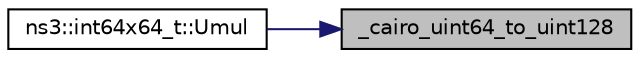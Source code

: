 digraph "_cairo_uint64_to_uint128"
{
 // LATEX_PDF_SIZE
  edge [fontname="Helvetica",fontsize="10",labelfontname="Helvetica",labelfontsize="10"];
  node [fontname="Helvetica",fontsize="10",shape=record];
  rankdir="RL";
  Node1 [label="_cairo_uint64_to_uint128",height=0.2,width=0.4,color="black", fillcolor="grey75", style="filled", fontcolor="black",tooltip=" "];
  Node1 -> Node2 [dir="back",color="midnightblue",fontsize="10",style="solid",fontname="Helvetica"];
  Node2 [label="ns3::int64x64_t::Umul",height=0.2,width=0.4,color="black", fillcolor="white", style="filled",URL="$classns3_1_1int64x64__t.html#a1aaf2c7c5952219ada53ec78c31b43bc",tooltip="Unsigned multiplication of Q64.64 values."];
}
